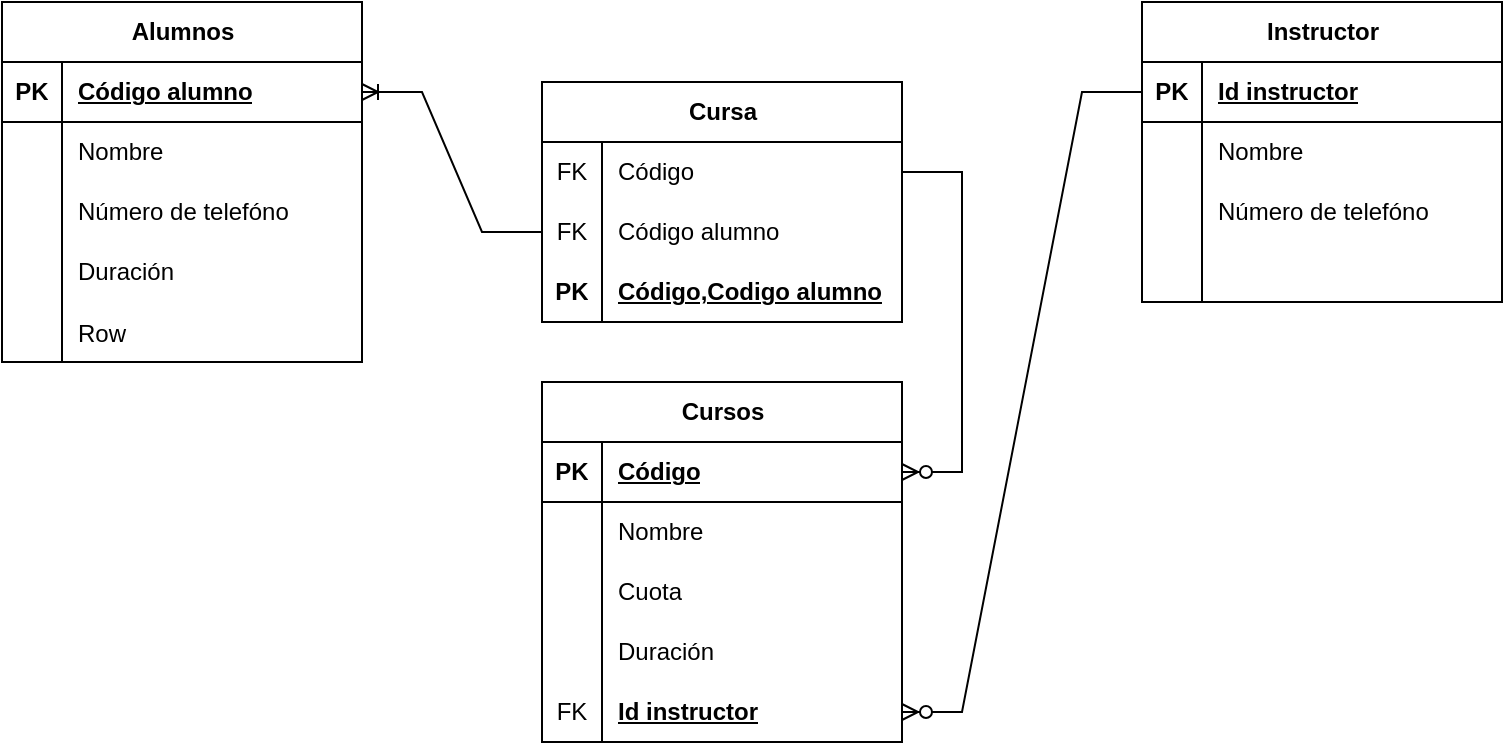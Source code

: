 <mxfile version="24.7.10">
  <diagram name="Página-1" id="ITgD3Fm3wEEtqg6jB7F6">
    <mxGraphModel dx="1114" dy="1603" grid="1" gridSize="10" guides="1" tooltips="1" connect="1" arrows="1" fold="1" page="1" pageScale="1" pageWidth="827" pageHeight="1169" math="0" shadow="0">
      <root>
        <mxCell id="0" />
        <mxCell id="1" parent="0" />
        <mxCell id="Zr7Qh7KM_mCcPy_Xjd5s-1" value="Alumnos" style="shape=table;startSize=30;container=1;collapsible=1;childLayout=tableLayout;fixedRows=1;rowLines=0;fontStyle=1;align=center;resizeLast=1;html=1;" parent="1" vertex="1">
          <mxGeometry x="20" y="-390" width="180" height="180" as="geometry" />
        </mxCell>
        <mxCell id="Zr7Qh7KM_mCcPy_Xjd5s-2" value="" style="shape=tableRow;horizontal=0;startSize=0;swimlaneHead=0;swimlaneBody=0;fillColor=none;collapsible=0;dropTarget=0;points=[[0,0.5],[1,0.5]];portConstraint=eastwest;top=0;left=0;right=0;bottom=1;" parent="Zr7Qh7KM_mCcPy_Xjd5s-1" vertex="1">
          <mxGeometry y="30" width="180" height="30" as="geometry" />
        </mxCell>
        <mxCell id="Zr7Qh7KM_mCcPy_Xjd5s-3" value="PK" style="shape=partialRectangle;connectable=0;fillColor=none;top=0;left=0;bottom=0;right=0;fontStyle=1;overflow=hidden;whiteSpace=wrap;html=1;" parent="Zr7Qh7KM_mCcPy_Xjd5s-2" vertex="1">
          <mxGeometry width="30" height="30" as="geometry">
            <mxRectangle width="30" height="30" as="alternateBounds" />
          </mxGeometry>
        </mxCell>
        <mxCell id="Zr7Qh7KM_mCcPy_Xjd5s-4" value="Código alumno" style="shape=partialRectangle;connectable=0;fillColor=none;top=0;left=0;bottom=0;right=0;align=left;spacingLeft=6;fontStyle=5;overflow=hidden;whiteSpace=wrap;html=1;" parent="Zr7Qh7KM_mCcPy_Xjd5s-2" vertex="1">
          <mxGeometry x="30" width="150" height="30" as="geometry">
            <mxRectangle width="150" height="30" as="alternateBounds" />
          </mxGeometry>
        </mxCell>
        <mxCell id="Zr7Qh7KM_mCcPy_Xjd5s-5" value="" style="shape=tableRow;horizontal=0;startSize=0;swimlaneHead=0;swimlaneBody=0;fillColor=none;collapsible=0;dropTarget=0;points=[[0,0.5],[1,0.5]];portConstraint=eastwest;top=0;left=0;right=0;bottom=0;" parent="Zr7Qh7KM_mCcPy_Xjd5s-1" vertex="1">
          <mxGeometry y="60" width="180" height="30" as="geometry" />
        </mxCell>
        <mxCell id="Zr7Qh7KM_mCcPy_Xjd5s-6" value="" style="shape=partialRectangle;connectable=0;fillColor=none;top=0;left=0;bottom=0;right=0;editable=1;overflow=hidden;whiteSpace=wrap;html=1;" parent="Zr7Qh7KM_mCcPy_Xjd5s-5" vertex="1">
          <mxGeometry width="30" height="30" as="geometry">
            <mxRectangle width="30" height="30" as="alternateBounds" />
          </mxGeometry>
        </mxCell>
        <mxCell id="Zr7Qh7KM_mCcPy_Xjd5s-7" value="Nombre&amp;nbsp;" style="shape=partialRectangle;connectable=0;fillColor=none;top=0;left=0;bottom=0;right=0;align=left;spacingLeft=6;overflow=hidden;whiteSpace=wrap;html=1;" parent="Zr7Qh7KM_mCcPy_Xjd5s-5" vertex="1">
          <mxGeometry x="30" width="150" height="30" as="geometry">
            <mxRectangle width="150" height="30" as="alternateBounds" />
          </mxGeometry>
        </mxCell>
        <mxCell id="Zr7Qh7KM_mCcPy_Xjd5s-8" value="" style="shape=tableRow;horizontal=0;startSize=0;swimlaneHead=0;swimlaneBody=0;fillColor=none;collapsible=0;dropTarget=0;points=[[0,0.5],[1,0.5]];portConstraint=eastwest;top=0;left=0;right=0;bottom=0;" parent="Zr7Qh7KM_mCcPy_Xjd5s-1" vertex="1">
          <mxGeometry y="90" width="180" height="30" as="geometry" />
        </mxCell>
        <mxCell id="Zr7Qh7KM_mCcPy_Xjd5s-9" value="" style="shape=partialRectangle;connectable=0;fillColor=none;top=0;left=0;bottom=0;right=0;editable=1;overflow=hidden;whiteSpace=wrap;html=1;" parent="Zr7Qh7KM_mCcPy_Xjd5s-8" vertex="1">
          <mxGeometry width="30" height="30" as="geometry">
            <mxRectangle width="30" height="30" as="alternateBounds" />
          </mxGeometry>
        </mxCell>
        <mxCell id="Zr7Qh7KM_mCcPy_Xjd5s-10" value="Número de telefóno" style="shape=partialRectangle;connectable=0;fillColor=none;top=0;left=0;bottom=0;right=0;align=left;spacingLeft=6;overflow=hidden;whiteSpace=wrap;html=1;" parent="Zr7Qh7KM_mCcPy_Xjd5s-8" vertex="1">
          <mxGeometry x="30" width="150" height="30" as="geometry">
            <mxRectangle width="150" height="30" as="alternateBounds" />
          </mxGeometry>
        </mxCell>
        <mxCell id="Zr7Qh7KM_mCcPy_Xjd5s-11" value="" style="shape=tableRow;horizontal=0;startSize=0;swimlaneHead=0;swimlaneBody=0;fillColor=none;collapsible=0;dropTarget=0;points=[[0,0.5],[1,0.5]];portConstraint=eastwest;top=0;left=0;right=0;bottom=0;" parent="Zr7Qh7KM_mCcPy_Xjd5s-1" vertex="1">
          <mxGeometry y="120" width="180" height="30" as="geometry" />
        </mxCell>
        <mxCell id="Zr7Qh7KM_mCcPy_Xjd5s-12" value="" style="shape=partialRectangle;connectable=0;fillColor=none;top=0;left=0;bottom=0;right=0;editable=1;overflow=hidden;whiteSpace=wrap;html=1;" parent="Zr7Qh7KM_mCcPy_Xjd5s-11" vertex="1">
          <mxGeometry width="30" height="30" as="geometry">
            <mxRectangle width="30" height="30" as="alternateBounds" />
          </mxGeometry>
        </mxCell>
        <mxCell id="Zr7Qh7KM_mCcPy_Xjd5s-13" value="Duración" style="shape=partialRectangle;connectable=0;fillColor=none;top=0;left=0;bottom=0;right=0;align=left;spacingLeft=6;overflow=hidden;whiteSpace=wrap;html=1;" parent="Zr7Qh7KM_mCcPy_Xjd5s-11" vertex="1">
          <mxGeometry x="30" width="150" height="30" as="geometry">
            <mxRectangle width="150" height="30" as="alternateBounds" />
          </mxGeometry>
        </mxCell>
        <mxCell id="Zr7Qh7KM_mCcPy_Xjd5s-54" value="" style="shape=tableRow;horizontal=0;startSize=0;swimlaneHead=0;swimlaneBody=0;fillColor=none;collapsible=0;dropTarget=0;points=[[0,0.5],[1,0.5]];portConstraint=eastwest;top=0;left=0;right=0;bottom=0;" parent="Zr7Qh7KM_mCcPy_Xjd5s-1" vertex="1">
          <mxGeometry y="150" width="180" height="30" as="geometry" />
        </mxCell>
        <mxCell id="Zr7Qh7KM_mCcPy_Xjd5s-55" value="" style="shape=partialRectangle;connectable=0;fillColor=none;top=0;left=0;bottom=0;right=0;editable=1;overflow=hidden;" parent="Zr7Qh7KM_mCcPy_Xjd5s-54" vertex="1">
          <mxGeometry width="30" height="30" as="geometry">
            <mxRectangle width="30" height="30" as="alternateBounds" />
          </mxGeometry>
        </mxCell>
        <mxCell id="Zr7Qh7KM_mCcPy_Xjd5s-56" value="Row" style="shape=partialRectangle;connectable=0;fillColor=none;top=0;left=0;bottom=0;right=0;align=left;spacingLeft=6;overflow=hidden;" parent="Zr7Qh7KM_mCcPy_Xjd5s-54" vertex="1">
          <mxGeometry x="30" width="150" height="30" as="geometry">
            <mxRectangle width="150" height="30" as="alternateBounds" />
          </mxGeometry>
        </mxCell>
        <mxCell id="Zr7Qh7KM_mCcPy_Xjd5s-14" value="Instructor" style="shape=table;startSize=30;container=1;collapsible=1;childLayout=tableLayout;fixedRows=1;rowLines=0;fontStyle=1;align=center;resizeLast=1;html=1;" parent="1" vertex="1">
          <mxGeometry x="590" y="-390" width="180" height="150" as="geometry" />
        </mxCell>
        <mxCell id="Zr7Qh7KM_mCcPy_Xjd5s-15" value="" style="shape=tableRow;horizontal=0;startSize=0;swimlaneHead=0;swimlaneBody=0;fillColor=none;collapsible=0;dropTarget=0;points=[[0,0.5],[1,0.5]];portConstraint=eastwest;top=0;left=0;right=0;bottom=1;" parent="Zr7Qh7KM_mCcPy_Xjd5s-14" vertex="1">
          <mxGeometry y="30" width="180" height="30" as="geometry" />
        </mxCell>
        <mxCell id="Zr7Qh7KM_mCcPy_Xjd5s-16" value="PK" style="shape=partialRectangle;connectable=0;fillColor=none;top=0;left=0;bottom=0;right=0;fontStyle=1;overflow=hidden;whiteSpace=wrap;html=1;" parent="Zr7Qh7KM_mCcPy_Xjd5s-15" vertex="1">
          <mxGeometry width="30" height="30" as="geometry">
            <mxRectangle width="30" height="30" as="alternateBounds" />
          </mxGeometry>
        </mxCell>
        <mxCell id="Zr7Qh7KM_mCcPy_Xjd5s-17" value="Id instructor" style="shape=partialRectangle;connectable=0;fillColor=none;top=0;left=0;bottom=0;right=0;align=left;spacingLeft=6;fontStyle=5;overflow=hidden;whiteSpace=wrap;html=1;" parent="Zr7Qh7KM_mCcPy_Xjd5s-15" vertex="1">
          <mxGeometry x="30" width="150" height="30" as="geometry">
            <mxRectangle width="150" height="30" as="alternateBounds" />
          </mxGeometry>
        </mxCell>
        <mxCell id="Zr7Qh7KM_mCcPy_Xjd5s-18" value="" style="shape=tableRow;horizontal=0;startSize=0;swimlaneHead=0;swimlaneBody=0;fillColor=none;collapsible=0;dropTarget=0;points=[[0,0.5],[1,0.5]];portConstraint=eastwest;top=0;left=0;right=0;bottom=0;" parent="Zr7Qh7KM_mCcPy_Xjd5s-14" vertex="1">
          <mxGeometry y="60" width="180" height="30" as="geometry" />
        </mxCell>
        <mxCell id="Zr7Qh7KM_mCcPy_Xjd5s-19" value="" style="shape=partialRectangle;connectable=0;fillColor=none;top=0;left=0;bottom=0;right=0;editable=1;overflow=hidden;whiteSpace=wrap;html=1;" parent="Zr7Qh7KM_mCcPy_Xjd5s-18" vertex="1">
          <mxGeometry width="30" height="30" as="geometry">
            <mxRectangle width="30" height="30" as="alternateBounds" />
          </mxGeometry>
        </mxCell>
        <mxCell id="Zr7Qh7KM_mCcPy_Xjd5s-20" value="Nombre" style="shape=partialRectangle;connectable=0;fillColor=none;top=0;left=0;bottom=0;right=0;align=left;spacingLeft=6;overflow=hidden;whiteSpace=wrap;html=1;" parent="Zr7Qh7KM_mCcPy_Xjd5s-18" vertex="1">
          <mxGeometry x="30" width="150" height="30" as="geometry">
            <mxRectangle width="150" height="30" as="alternateBounds" />
          </mxGeometry>
        </mxCell>
        <mxCell id="Zr7Qh7KM_mCcPy_Xjd5s-21" value="" style="shape=tableRow;horizontal=0;startSize=0;swimlaneHead=0;swimlaneBody=0;fillColor=none;collapsible=0;dropTarget=0;points=[[0,0.5],[1,0.5]];portConstraint=eastwest;top=0;left=0;right=0;bottom=0;" parent="Zr7Qh7KM_mCcPy_Xjd5s-14" vertex="1">
          <mxGeometry y="90" width="180" height="30" as="geometry" />
        </mxCell>
        <mxCell id="Zr7Qh7KM_mCcPy_Xjd5s-22" value="" style="shape=partialRectangle;connectable=0;fillColor=none;top=0;left=0;bottom=0;right=0;editable=1;overflow=hidden;whiteSpace=wrap;html=1;" parent="Zr7Qh7KM_mCcPy_Xjd5s-21" vertex="1">
          <mxGeometry width="30" height="30" as="geometry">
            <mxRectangle width="30" height="30" as="alternateBounds" />
          </mxGeometry>
        </mxCell>
        <mxCell id="Zr7Qh7KM_mCcPy_Xjd5s-23" value="Número de telefóno" style="shape=partialRectangle;connectable=0;fillColor=none;top=0;left=0;bottom=0;right=0;align=left;spacingLeft=6;overflow=hidden;whiteSpace=wrap;html=1;" parent="Zr7Qh7KM_mCcPy_Xjd5s-21" vertex="1">
          <mxGeometry x="30" width="150" height="30" as="geometry">
            <mxRectangle width="150" height="30" as="alternateBounds" />
          </mxGeometry>
        </mxCell>
        <mxCell id="Zr7Qh7KM_mCcPy_Xjd5s-24" value="" style="shape=tableRow;horizontal=0;startSize=0;swimlaneHead=0;swimlaneBody=0;fillColor=none;collapsible=0;dropTarget=0;points=[[0,0.5],[1,0.5]];portConstraint=eastwest;top=0;left=0;right=0;bottom=0;" parent="Zr7Qh7KM_mCcPy_Xjd5s-14" vertex="1">
          <mxGeometry y="120" width="180" height="30" as="geometry" />
        </mxCell>
        <mxCell id="Zr7Qh7KM_mCcPy_Xjd5s-25" value="" style="shape=partialRectangle;connectable=0;fillColor=none;top=0;left=0;bottom=0;right=0;editable=1;overflow=hidden;whiteSpace=wrap;html=1;" parent="Zr7Qh7KM_mCcPy_Xjd5s-24" vertex="1">
          <mxGeometry width="30" height="30" as="geometry">
            <mxRectangle width="30" height="30" as="alternateBounds" />
          </mxGeometry>
        </mxCell>
        <mxCell id="Zr7Qh7KM_mCcPy_Xjd5s-26" value="" style="shape=partialRectangle;connectable=0;fillColor=none;top=0;left=0;bottom=0;right=0;align=left;spacingLeft=6;overflow=hidden;whiteSpace=wrap;html=1;" parent="Zr7Qh7KM_mCcPy_Xjd5s-24" vertex="1">
          <mxGeometry x="30" width="150" height="30" as="geometry">
            <mxRectangle width="150" height="30" as="alternateBounds" />
          </mxGeometry>
        </mxCell>
        <mxCell id="Zr7Qh7KM_mCcPy_Xjd5s-27" value="Cursos" style="shape=table;startSize=30;container=1;collapsible=1;childLayout=tableLayout;fixedRows=1;rowLines=0;fontStyle=1;align=center;resizeLast=1;html=1;" parent="1" vertex="1">
          <mxGeometry x="290" y="-200" width="180" height="180" as="geometry" />
        </mxCell>
        <mxCell id="Zr7Qh7KM_mCcPy_Xjd5s-28" value="" style="shape=tableRow;horizontal=0;startSize=0;swimlaneHead=0;swimlaneBody=0;fillColor=none;collapsible=0;dropTarget=0;points=[[0,0.5],[1,0.5]];portConstraint=eastwest;top=0;left=0;right=0;bottom=1;" parent="Zr7Qh7KM_mCcPy_Xjd5s-27" vertex="1">
          <mxGeometry y="30" width="180" height="30" as="geometry" />
        </mxCell>
        <mxCell id="Zr7Qh7KM_mCcPy_Xjd5s-29" value="PK" style="shape=partialRectangle;connectable=0;fillColor=none;top=0;left=0;bottom=0;right=0;fontStyle=1;overflow=hidden;whiteSpace=wrap;html=1;" parent="Zr7Qh7KM_mCcPy_Xjd5s-28" vertex="1">
          <mxGeometry width="30" height="30" as="geometry">
            <mxRectangle width="30" height="30" as="alternateBounds" />
          </mxGeometry>
        </mxCell>
        <mxCell id="Zr7Qh7KM_mCcPy_Xjd5s-30" value="Código" style="shape=partialRectangle;connectable=0;fillColor=none;top=0;left=0;bottom=0;right=0;align=left;spacingLeft=6;fontStyle=5;overflow=hidden;whiteSpace=wrap;html=1;" parent="Zr7Qh7KM_mCcPy_Xjd5s-28" vertex="1">
          <mxGeometry x="30" width="150" height="30" as="geometry">
            <mxRectangle width="150" height="30" as="alternateBounds" />
          </mxGeometry>
        </mxCell>
        <mxCell id="Zr7Qh7KM_mCcPy_Xjd5s-31" value="" style="shape=tableRow;horizontal=0;startSize=0;swimlaneHead=0;swimlaneBody=0;fillColor=none;collapsible=0;dropTarget=0;points=[[0,0.5],[1,0.5]];portConstraint=eastwest;top=0;left=0;right=0;bottom=0;" parent="Zr7Qh7KM_mCcPy_Xjd5s-27" vertex="1">
          <mxGeometry y="60" width="180" height="30" as="geometry" />
        </mxCell>
        <mxCell id="Zr7Qh7KM_mCcPy_Xjd5s-32" value="" style="shape=partialRectangle;connectable=0;fillColor=none;top=0;left=0;bottom=0;right=0;editable=1;overflow=hidden;whiteSpace=wrap;html=1;" parent="Zr7Qh7KM_mCcPy_Xjd5s-31" vertex="1">
          <mxGeometry width="30" height="30" as="geometry">
            <mxRectangle width="30" height="30" as="alternateBounds" />
          </mxGeometry>
        </mxCell>
        <mxCell id="Zr7Qh7KM_mCcPy_Xjd5s-33" value="Nombre" style="shape=partialRectangle;connectable=0;fillColor=none;top=0;left=0;bottom=0;right=0;align=left;spacingLeft=6;overflow=hidden;whiteSpace=wrap;html=1;" parent="Zr7Qh7KM_mCcPy_Xjd5s-31" vertex="1">
          <mxGeometry x="30" width="150" height="30" as="geometry">
            <mxRectangle width="150" height="30" as="alternateBounds" />
          </mxGeometry>
        </mxCell>
        <mxCell id="Zr7Qh7KM_mCcPy_Xjd5s-34" value="" style="shape=tableRow;horizontal=0;startSize=0;swimlaneHead=0;swimlaneBody=0;fillColor=none;collapsible=0;dropTarget=0;points=[[0,0.5],[1,0.5]];portConstraint=eastwest;top=0;left=0;right=0;bottom=0;" parent="Zr7Qh7KM_mCcPy_Xjd5s-27" vertex="1">
          <mxGeometry y="90" width="180" height="30" as="geometry" />
        </mxCell>
        <mxCell id="Zr7Qh7KM_mCcPy_Xjd5s-35" value="" style="shape=partialRectangle;connectable=0;fillColor=none;top=0;left=0;bottom=0;right=0;editable=1;overflow=hidden;whiteSpace=wrap;html=1;" parent="Zr7Qh7KM_mCcPy_Xjd5s-34" vertex="1">
          <mxGeometry width="30" height="30" as="geometry">
            <mxRectangle width="30" height="30" as="alternateBounds" />
          </mxGeometry>
        </mxCell>
        <mxCell id="Zr7Qh7KM_mCcPy_Xjd5s-36" value="Cuota" style="shape=partialRectangle;connectable=0;fillColor=none;top=0;left=0;bottom=0;right=0;align=left;spacingLeft=6;overflow=hidden;whiteSpace=wrap;html=1;" parent="Zr7Qh7KM_mCcPy_Xjd5s-34" vertex="1">
          <mxGeometry x="30" width="150" height="30" as="geometry">
            <mxRectangle width="150" height="30" as="alternateBounds" />
          </mxGeometry>
        </mxCell>
        <mxCell id="Zr7Qh7KM_mCcPy_Xjd5s-37" value="" style="shape=tableRow;horizontal=0;startSize=0;swimlaneHead=0;swimlaneBody=0;fillColor=none;collapsible=0;dropTarget=0;points=[[0,0.5],[1,0.5]];portConstraint=eastwest;top=0;left=0;right=0;bottom=0;" parent="Zr7Qh7KM_mCcPy_Xjd5s-27" vertex="1">
          <mxGeometry y="120" width="180" height="30" as="geometry" />
        </mxCell>
        <mxCell id="Zr7Qh7KM_mCcPy_Xjd5s-38" value="" style="shape=partialRectangle;connectable=0;fillColor=none;top=0;left=0;bottom=0;right=0;editable=1;overflow=hidden;whiteSpace=wrap;html=1;" parent="Zr7Qh7KM_mCcPy_Xjd5s-37" vertex="1">
          <mxGeometry width="30" height="30" as="geometry">
            <mxRectangle width="30" height="30" as="alternateBounds" />
          </mxGeometry>
        </mxCell>
        <mxCell id="Zr7Qh7KM_mCcPy_Xjd5s-39" value="Duración" style="shape=partialRectangle;connectable=0;fillColor=none;top=0;left=0;bottom=0;right=0;align=left;spacingLeft=6;overflow=hidden;whiteSpace=wrap;html=1;" parent="Zr7Qh7KM_mCcPy_Xjd5s-37" vertex="1">
          <mxGeometry x="30" width="150" height="30" as="geometry">
            <mxRectangle width="150" height="30" as="alternateBounds" />
          </mxGeometry>
        </mxCell>
        <mxCell id="Zr7Qh7KM_mCcPy_Xjd5s-62" value="" style="shape=tableRow;horizontal=0;startSize=0;swimlaneHead=0;swimlaneBody=0;fillColor=none;collapsible=0;dropTarget=0;points=[[0,0.5],[1,0.5]];portConstraint=eastwest;top=0;left=0;right=0;bottom=0;" parent="Zr7Qh7KM_mCcPy_Xjd5s-27" vertex="1">
          <mxGeometry y="150" width="180" height="30" as="geometry" />
        </mxCell>
        <mxCell id="Zr7Qh7KM_mCcPy_Xjd5s-63" value="FK" style="shape=partialRectangle;connectable=0;fillColor=none;top=0;left=0;bottom=0;right=0;fontStyle=0;overflow=hidden;whiteSpace=wrap;html=1;" parent="Zr7Qh7KM_mCcPy_Xjd5s-62" vertex="1">
          <mxGeometry width="30" height="30" as="geometry">
            <mxRectangle width="30" height="30" as="alternateBounds" />
          </mxGeometry>
        </mxCell>
        <mxCell id="Zr7Qh7KM_mCcPy_Xjd5s-64" value="&lt;span style=&quot;font-weight: 700; text-decoration-line: underline;&quot;&gt;Id instructor&lt;/span&gt;" style="shape=partialRectangle;connectable=0;fillColor=none;top=0;left=0;bottom=0;right=0;align=left;spacingLeft=6;fontStyle=0;overflow=hidden;whiteSpace=wrap;html=1;" parent="Zr7Qh7KM_mCcPy_Xjd5s-62" vertex="1">
          <mxGeometry x="30" width="150" height="30" as="geometry">
            <mxRectangle width="150" height="30" as="alternateBounds" />
          </mxGeometry>
        </mxCell>
        <mxCell id="Zr7Qh7KM_mCcPy_Xjd5s-68" value="" style="edgeStyle=entityRelationEdgeStyle;fontSize=12;html=1;endArrow=ERzeroToMany;endFill=1;rounded=0;exitX=0;exitY=0.5;exitDx=0;exitDy=0;" parent="1" target="Zr7Qh7KM_mCcPy_Xjd5s-62" edge="1" source="Zr7Qh7KM_mCcPy_Xjd5s-15">
          <mxGeometry width="100" height="100" relative="1" as="geometry">
            <mxPoint x="248.92" y="-107" as="sourcePoint" />
            <mxPoint x="140" y="-170" as="targetPoint" />
            <Array as="points">
              <mxPoint x="250" y="-85" />
              <mxPoint x="160" y="-170" />
            </Array>
          </mxGeometry>
        </mxCell>
        <mxCell id="Zr7Qh7KM_mCcPy_Xjd5s-85" value="" style="shape=tableRow;horizontal=0;startSize=0;swimlaneHead=0;swimlaneBody=0;fillColor=none;collapsible=0;dropTarget=0;points=[[0,0.5],[1,0.5]];portConstraint=eastwest;top=0;left=0;right=0;bottom=0;" parent="1" vertex="1">
          <mxGeometry x="90" y="-290" width="180" height="30" as="geometry" />
        </mxCell>
        <mxCell id="Zr7Qh7KM_mCcPy_Xjd5s-104" value="Cursa" style="shape=table;startSize=30;container=1;collapsible=1;childLayout=tableLayout;fixedRows=1;rowLines=0;fontStyle=1;align=center;resizeLast=1;html=1;" parent="1" vertex="1">
          <mxGeometry x="290" y="-350" width="180" height="120" as="geometry" />
        </mxCell>
        <mxCell id="Zr7Qh7KM_mCcPy_Xjd5s-118" value="" style="shape=tableRow;horizontal=0;startSize=0;swimlaneHead=0;swimlaneBody=0;fillColor=none;collapsible=0;dropTarget=0;points=[[0,0.5],[1,0.5]];portConstraint=eastwest;top=0;left=0;right=0;bottom=0;" parent="Zr7Qh7KM_mCcPy_Xjd5s-104" vertex="1">
          <mxGeometry y="30" width="180" height="30" as="geometry" />
        </mxCell>
        <mxCell id="Zr7Qh7KM_mCcPy_Xjd5s-119" value="FK" style="shape=partialRectangle;connectable=0;fillColor=none;top=0;left=0;bottom=0;right=0;fontStyle=0;overflow=hidden;whiteSpace=wrap;html=1;" parent="Zr7Qh7KM_mCcPy_Xjd5s-118" vertex="1">
          <mxGeometry width="30" height="30" as="geometry">
            <mxRectangle width="30" height="30" as="alternateBounds" />
          </mxGeometry>
        </mxCell>
        <mxCell id="Zr7Qh7KM_mCcPy_Xjd5s-120" value="Código" style="shape=partialRectangle;connectable=0;fillColor=none;top=0;left=0;bottom=0;right=0;align=left;spacingLeft=6;fontStyle=0;overflow=hidden;whiteSpace=wrap;html=1;" parent="Zr7Qh7KM_mCcPy_Xjd5s-118" vertex="1">
          <mxGeometry x="30" width="150" height="30" as="geometry">
            <mxRectangle width="150" height="30" as="alternateBounds" />
          </mxGeometry>
        </mxCell>
        <mxCell id="Zr7Qh7KM_mCcPy_Xjd5s-122" value="" style="shape=tableRow;horizontal=0;startSize=0;swimlaneHead=0;swimlaneBody=0;fillColor=none;collapsible=0;dropTarget=0;points=[[0,0.5],[1,0.5]];portConstraint=eastwest;top=0;left=0;right=0;bottom=0;" parent="Zr7Qh7KM_mCcPy_Xjd5s-104" vertex="1">
          <mxGeometry y="60" width="180" height="30" as="geometry" />
        </mxCell>
        <mxCell id="Zr7Qh7KM_mCcPy_Xjd5s-123" value="FK" style="shape=partialRectangle;connectable=0;fillColor=none;top=0;left=0;bottom=0;right=0;fontStyle=0;overflow=hidden;whiteSpace=wrap;html=1;" parent="Zr7Qh7KM_mCcPy_Xjd5s-122" vertex="1">
          <mxGeometry width="30" height="30" as="geometry">
            <mxRectangle width="30" height="30" as="alternateBounds" />
          </mxGeometry>
        </mxCell>
        <mxCell id="Zr7Qh7KM_mCcPy_Xjd5s-124" value="Código alumno" style="shape=partialRectangle;connectable=0;fillColor=none;top=0;left=0;bottom=0;right=0;align=left;spacingLeft=6;fontStyle=0;overflow=hidden;whiteSpace=wrap;html=1;" parent="Zr7Qh7KM_mCcPy_Xjd5s-122" vertex="1">
          <mxGeometry x="30" width="150" height="30" as="geometry">
            <mxRectangle width="150" height="30" as="alternateBounds" />
          </mxGeometry>
        </mxCell>
        <mxCell id="Zr7Qh7KM_mCcPy_Xjd5s-199" value="" style="shape=tableRow;horizontal=0;startSize=0;swimlaneHead=0;swimlaneBody=0;fillColor=none;collapsible=0;dropTarget=0;points=[[0,0.5],[1,0.5]];portConstraint=eastwest;top=0;left=0;right=0;bottom=1;" parent="Zr7Qh7KM_mCcPy_Xjd5s-104" vertex="1">
          <mxGeometry y="90" width="180" height="30" as="geometry" />
        </mxCell>
        <mxCell id="Zr7Qh7KM_mCcPy_Xjd5s-200" value="PK" style="shape=partialRectangle;connectable=0;fillColor=none;top=0;left=0;bottom=0;right=0;fontStyle=1;overflow=hidden;whiteSpace=wrap;html=1;" parent="Zr7Qh7KM_mCcPy_Xjd5s-199" vertex="1">
          <mxGeometry width="30" height="30" as="geometry">
            <mxRectangle width="30" height="30" as="alternateBounds" />
          </mxGeometry>
        </mxCell>
        <mxCell id="Zr7Qh7KM_mCcPy_Xjd5s-201" value="Código,Codigo alumno" style="shape=partialRectangle;connectable=0;fillColor=none;top=0;left=0;bottom=0;right=0;align=left;spacingLeft=6;fontStyle=5;overflow=hidden;whiteSpace=wrap;html=1;" parent="Zr7Qh7KM_mCcPy_Xjd5s-199" vertex="1">
          <mxGeometry x="30" width="150" height="30" as="geometry">
            <mxRectangle width="150" height="30" as="alternateBounds" />
          </mxGeometry>
        </mxCell>
        <mxCell id="Zr7Qh7KM_mCcPy_Xjd5s-196" value="" style="edgeStyle=entityRelationEdgeStyle;fontSize=12;html=1;endArrow=ERzeroToMany;endFill=1;rounded=0;" parent="1" source="Zr7Qh7KM_mCcPy_Xjd5s-118" target="Zr7Qh7KM_mCcPy_Xjd5s-28" edge="1">
          <mxGeometry width="100" height="100" relative="1" as="geometry">
            <mxPoint x="330" y="-290" as="sourcePoint" />
            <mxPoint x="320" y="-80" as="targetPoint" />
          </mxGeometry>
        </mxCell>
        <mxCell id="Zr7Qh7KM_mCcPy_Xjd5s-197" value="" style="edgeStyle=entityRelationEdgeStyle;fontSize=12;html=1;endArrow=ERoneToMany;rounded=0;exitX=0;exitY=0.5;exitDx=0;exitDy=0;entryX=1;entryY=0.5;entryDx=0;entryDy=0;" parent="1" target="Zr7Qh7KM_mCcPy_Xjd5s-2" edge="1" source="Zr7Qh7KM_mCcPy_Xjd5s-122">
          <mxGeometry width="100" height="100" relative="1" as="geometry">
            <mxPoint x="240" y="-277.5" as="sourcePoint" />
            <mxPoint x="-30" y="-330" as="targetPoint" />
            <Array as="points">
              <mxPoint x="90" y="-275" />
            </Array>
          </mxGeometry>
        </mxCell>
      </root>
    </mxGraphModel>
  </diagram>
</mxfile>
